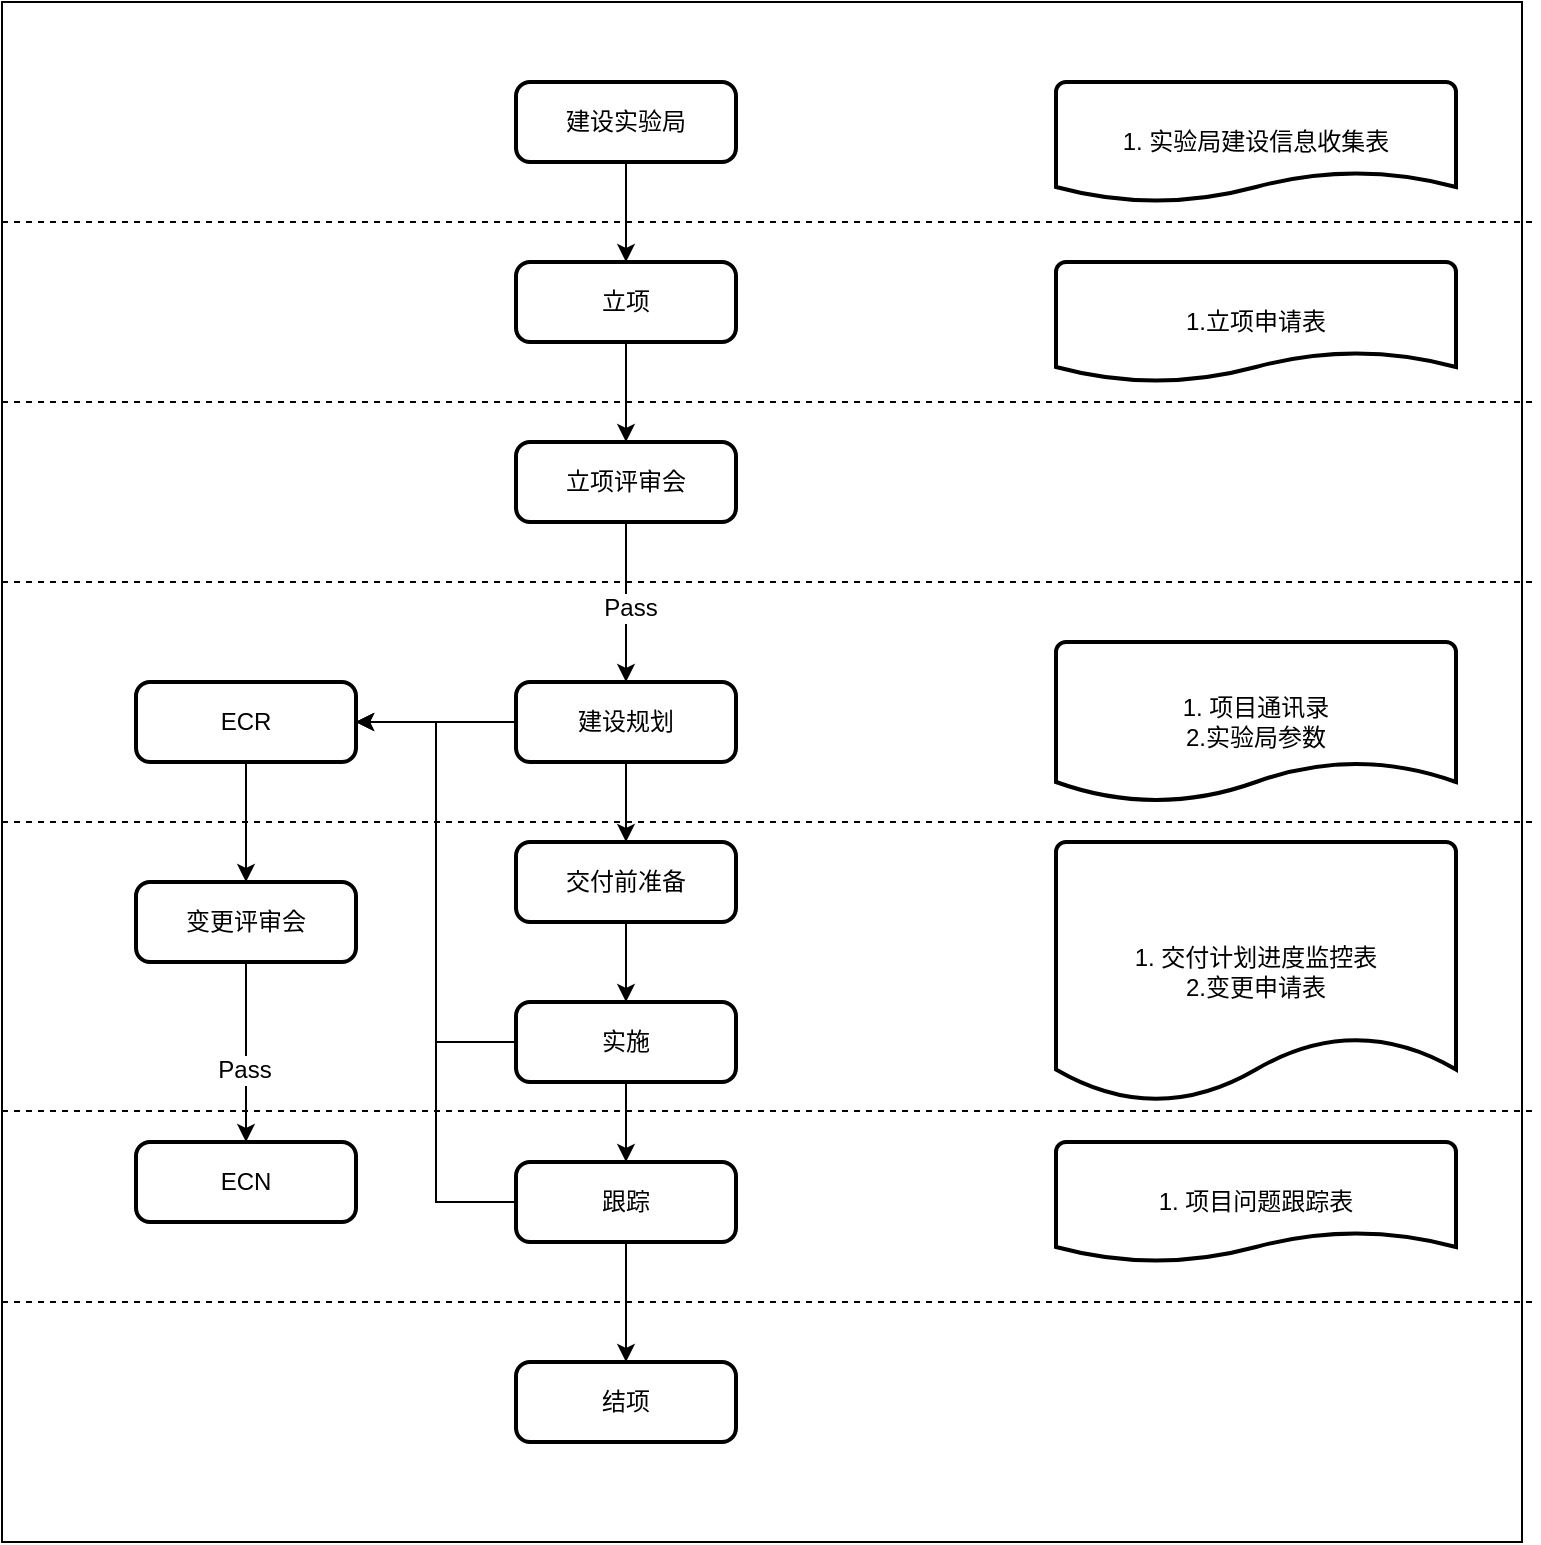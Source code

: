<mxfile version="12.1.8" type="github" pages="1">
  <diagram id="G7ptrgysDkBFTlQIhu0v" name="Page-1">
    <mxGraphModel dx="1107" dy="526" grid="1" gridSize="10" guides="1" tooltips="1" connect="1" arrows="1" fold="1" page="1" pageScale="1" pageWidth="827" pageHeight="1169" math="0" shadow="0">
      <root>
        <mxCell id="0"/>
        <mxCell id="1" parent="0"/>
        <mxCell id="4_KpAReZ8NmwnhRcS0Nw-40" value="" style="rounded=0;whiteSpace=wrap;html=1;" vertex="1" parent="1">
          <mxGeometry x="33" y="50" width="760" height="770" as="geometry"/>
        </mxCell>
        <mxCell id="4_KpAReZ8NmwnhRcS0Nw-11" style="edgeStyle=orthogonalEdgeStyle;rounded=0;orthogonalLoop=1;jettySize=auto;html=1;exitX=0.5;exitY=1;exitDx=0;exitDy=0;entryX=0.5;entryY=0;entryDx=0;entryDy=0;" edge="1" parent="1" source="4_KpAReZ8NmwnhRcS0Nw-3" target="4_KpAReZ8NmwnhRcS0Nw-9">
          <mxGeometry relative="1" as="geometry"/>
        </mxCell>
        <mxCell id="4_KpAReZ8NmwnhRcS0Nw-3" value="建设实验局" style="rounded=1;whiteSpace=wrap;html=1;absoluteArcSize=1;arcSize=14;strokeWidth=2;" vertex="1" parent="1">
          <mxGeometry x="290" y="90" width="110" height="40" as="geometry"/>
        </mxCell>
        <mxCell id="4_KpAReZ8NmwnhRcS0Nw-16" style="edgeStyle=orthogonalEdgeStyle;rounded=0;orthogonalLoop=1;jettySize=auto;html=1;exitX=0.5;exitY=1;exitDx=0;exitDy=0;" edge="1" parent="1" source="4_KpAReZ8NmwnhRcS0Nw-4" target="4_KpAReZ8NmwnhRcS0Nw-8">
          <mxGeometry relative="1" as="geometry"/>
        </mxCell>
        <mxCell id="4_KpAReZ8NmwnhRcS0Nw-39" style="edgeStyle=orthogonalEdgeStyle;rounded=0;orthogonalLoop=1;jettySize=auto;html=1;exitX=0;exitY=0.5;exitDx=0;exitDy=0;entryX=1;entryY=0.5;entryDx=0;entryDy=0;" edge="1" parent="1" source="4_KpAReZ8NmwnhRcS0Nw-4" target="4_KpAReZ8NmwnhRcS0Nw-18">
          <mxGeometry relative="1" as="geometry"/>
        </mxCell>
        <mxCell id="4_KpAReZ8NmwnhRcS0Nw-4" value="实施" style="rounded=1;whiteSpace=wrap;html=1;absoluteArcSize=1;arcSize=14;strokeWidth=2;" vertex="1" parent="1">
          <mxGeometry x="290" y="550" width="110" height="40" as="geometry"/>
        </mxCell>
        <mxCell id="4_KpAReZ8NmwnhRcS0Nw-14" style="edgeStyle=orthogonalEdgeStyle;rounded=0;orthogonalLoop=1;jettySize=auto;html=1;exitX=0.5;exitY=1;exitDx=0;exitDy=0;" edge="1" parent="1" source="4_KpAReZ8NmwnhRcS0Nw-5" target="4_KpAReZ8NmwnhRcS0Nw-7">
          <mxGeometry relative="1" as="geometry"/>
        </mxCell>
        <mxCell id="4_KpAReZ8NmwnhRcS0Nw-35" style="edgeStyle=orthogonalEdgeStyle;rounded=0;orthogonalLoop=1;jettySize=auto;html=1;exitX=0;exitY=0.5;exitDx=0;exitDy=0;entryX=1;entryY=0.5;entryDx=0;entryDy=0;" edge="1" parent="1" source="4_KpAReZ8NmwnhRcS0Nw-5" target="4_KpAReZ8NmwnhRcS0Nw-18">
          <mxGeometry relative="1" as="geometry"/>
        </mxCell>
        <mxCell id="4_KpAReZ8NmwnhRcS0Nw-5" value="建设规划" style="rounded=1;whiteSpace=wrap;html=1;absoluteArcSize=1;arcSize=14;strokeWidth=2;" vertex="1" parent="1">
          <mxGeometry x="290" y="390" width="110" height="40" as="geometry"/>
        </mxCell>
        <mxCell id="4_KpAReZ8NmwnhRcS0Nw-13" style="edgeStyle=orthogonalEdgeStyle;rounded=0;orthogonalLoop=1;jettySize=auto;html=1;exitX=0.5;exitY=1;exitDx=0;exitDy=0;entryX=0.5;entryY=0;entryDx=0;entryDy=0;" edge="1" parent="1" source="4_KpAReZ8NmwnhRcS0Nw-6" target="4_KpAReZ8NmwnhRcS0Nw-5">
          <mxGeometry relative="1" as="geometry">
            <Array as="points">
              <mxPoint x="345" y="300"/>
              <mxPoint x="345" y="300"/>
            </Array>
          </mxGeometry>
        </mxCell>
        <mxCell id="4_KpAReZ8NmwnhRcS0Nw-21" value="Pass" style="text;html=1;resizable=0;points=[];align=center;verticalAlign=middle;labelBackgroundColor=#ffffff;" vertex="1" connectable="0" parent="4_KpAReZ8NmwnhRcS0Nw-13">
          <mxGeometry x="0.25" y="2" relative="1" as="geometry">
            <mxPoint as="offset"/>
          </mxGeometry>
        </mxCell>
        <mxCell id="4_KpAReZ8NmwnhRcS0Nw-6" value="立项评审会" style="rounded=1;whiteSpace=wrap;html=1;absoluteArcSize=1;arcSize=14;strokeWidth=2;" vertex="1" parent="1">
          <mxGeometry x="290" y="270" width="110" height="40" as="geometry"/>
        </mxCell>
        <mxCell id="4_KpAReZ8NmwnhRcS0Nw-15" style="edgeStyle=orthogonalEdgeStyle;rounded=0;orthogonalLoop=1;jettySize=auto;html=1;exitX=0.5;exitY=1;exitDx=0;exitDy=0;entryX=0.5;entryY=0;entryDx=0;entryDy=0;" edge="1" parent="1" source="4_KpAReZ8NmwnhRcS0Nw-7" target="4_KpAReZ8NmwnhRcS0Nw-4">
          <mxGeometry relative="1" as="geometry"/>
        </mxCell>
        <mxCell id="4_KpAReZ8NmwnhRcS0Nw-7" value="交付前准备" style="rounded=1;whiteSpace=wrap;html=1;absoluteArcSize=1;arcSize=14;strokeWidth=2;" vertex="1" parent="1">
          <mxGeometry x="290" y="470" width="110" height="40" as="geometry"/>
        </mxCell>
        <mxCell id="4_KpAReZ8NmwnhRcS0Nw-17" style="edgeStyle=orthogonalEdgeStyle;rounded=0;orthogonalLoop=1;jettySize=auto;html=1;exitX=0.5;exitY=1;exitDx=0;exitDy=0;entryX=0.5;entryY=0;entryDx=0;entryDy=0;" edge="1" parent="1" source="4_KpAReZ8NmwnhRcS0Nw-8" target="4_KpAReZ8NmwnhRcS0Nw-10">
          <mxGeometry relative="1" as="geometry"/>
        </mxCell>
        <mxCell id="4_KpAReZ8NmwnhRcS0Nw-38" style="edgeStyle=orthogonalEdgeStyle;rounded=0;orthogonalLoop=1;jettySize=auto;html=1;exitX=0;exitY=0.5;exitDx=0;exitDy=0;entryX=1;entryY=0.5;entryDx=0;entryDy=0;" edge="1" parent="1" source="4_KpAReZ8NmwnhRcS0Nw-8" target="4_KpAReZ8NmwnhRcS0Nw-18">
          <mxGeometry relative="1" as="geometry"/>
        </mxCell>
        <mxCell id="4_KpAReZ8NmwnhRcS0Nw-8" value="跟踪" style="rounded=1;whiteSpace=wrap;html=1;absoluteArcSize=1;arcSize=14;strokeWidth=2;" vertex="1" parent="1">
          <mxGeometry x="290" y="630" width="110" height="40" as="geometry"/>
        </mxCell>
        <mxCell id="4_KpAReZ8NmwnhRcS0Nw-12" style="edgeStyle=orthogonalEdgeStyle;rounded=0;orthogonalLoop=1;jettySize=auto;html=1;exitX=0.5;exitY=1;exitDx=0;exitDy=0;entryX=0.5;entryY=0;entryDx=0;entryDy=0;" edge="1" parent="1" source="4_KpAReZ8NmwnhRcS0Nw-9" target="4_KpAReZ8NmwnhRcS0Nw-6">
          <mxGeometry relative="1" as="geometry"/>
        </mxCell>
        <mxCell id="4_KpAReZ8NmwnhRcS0Nw-9" value="立项" style="rounded=1;whiteSpace=wrap;html=1;absoluteArcSize=1;arcSize=14;strokeWidth=2;" vertex="1" parent="1">
          <mxGeometry x="290" y="180" width="110" height="40" as="geometry"/>
        </mxCell>
        <mxCell id="4_KpAReZ8NmwnhRcS0Nw-10" value="结项" style="rounded=1;whiteSpace=wrap;html=1;absoluteArcSize=1;arcSize=14;strokeWidth=2;" vertex="1" parent="1">
          <mxGeometry x="290" y="730" width="110" height="40" as="geometry"/>
        </mxCell>
        <mxCell id="4_KpAReZ8NmwnhRcS0Nw-26" style="edgeStyle=orthogonalEdgeStyle;rounded=0;orthogonalLoop=1;jettySize=auto;html=1;exitX=0.5;exitY=1;exitDx=0;exitDy=0;entryX=0.5;entryY=0;entryDx=0;entryDy=0;" edge="1" parent="1" source="4_KpAReZ8NmwnhRcS0Nw-18" target="4_KpAReZ8NmwnhRcS0Nw-19">
          <mxGeometry relative="1" as="geometry"/>
        </mxCell>
        <mxCell id="4_KpAReZ8NmwnhRcS0Nw-18" value="ECR" style="rounded=1;whiteSpace=wrap;html=1;absoluteArcSize=1;arcSize=14;strokeWidth=2;" vertex="1" parent="1">
          <mxGeometry x="100" y="390" width="110" height="40" as="geometry"/>
        </mxCell>
        <mxCell id="4_KpAReZ8NmwnhRcS0Nw-27" style="edgeStyle=orthogonalEdgeStyle;rounded=0;orthogonalLoop=1;jettySize=auto;html=1;exitX=0.5;exitY=1;exitDx=0;exitDy=0;entryX=0.5;entryY=0;entryDx=0;entryDy=0;" edge="1" parent="1" source="4_KpAReZ8NmwnhRcS0Nw-19" target="4_KpAReZ8NmwnhRcS0Nw-20">
          <mxGeometry relative="1" as="geometry"/>
        </mxCell>
        <mxCell id="4_KpAReZ8NmwnhRcS0Nw-28" value="Pass" style="text;html=1;resizable=0;points=[];align=center;verticalAlign=middle;labelBackgroundColor=#ffffff;" vertex="1" connectable="0" parent="4_KpAReZ8NmwnhRcS0Nw-27">
          <mxGeometry x="0.2" y="-1" relative="1" as="geometry">
            <mxPoint as="offset"/>
          </mxGeometry>
        </mxCell>
        <mxCell id="4_KpAReZ8NmwnhRcS0Nw-19" value="变更评审会" style="rounded=1;whiteSpace=wrap;html=1;absoluteArcSize=1;arcSize=14;strokeWidth=2;" vertex="1" parent="1">
          <mxGeometry x="100" y="490" width="110" height="40" as="geometry"/>
        </mxCell>
        <mxCell id="4_KpAReZ8NmwnhRcS0Nw-20" value="ECN" style="rounded=1;whiteSpace=wrap;html=1;absoluteArcSize=1;arcSize=14;strokeWidth=2;" vertex="1" parent="1">
          <mxGeometry x="100" y="620" width="110" height="40" as="geometry"/>
        </mxCell>
        <mxCell id="4_KpAReZ8NmwnhRcS0Nw-30" value="1.立项申请表" style="strokeWidth=2;html=1;shape=mxgraph.flowchart.document2;whiteSpace=wrap;size=0.25;" vertex="1" parent="1">
          <mxGeometry x="560" y="180" width="200" height="60" as="geometry"/>
        </mxCell>
        <mxCell id="4_KpAReZ8NmwnhRcS0Nw-31" value="1. 项目通讯录&lt;br&gt;2.实验局参数" style="strokeWidth=2;html=1;shape=mxgraph.flowchart.document2;whiteSpace=wrap;size=0.25;" vertex="1" parent="1">
          <mxGeometry x="560" y="370" width="200" height="80" as="geometry"/>
        </mxCell>
        <mxCell id="4_KpAReZ8NmwnhRcS0Nw-33" value="1. 交付计划进度监控表&lt;br&gt;2.变更申请表" style="strokeWidth=2;html=1;shape=mxgraph.flowchart.document2;whiteSpace=wrap;size=0.25;" vertex="1" parent="1">
          <mxGeometry x="560" y="470" width="200" height="130" as="geometry"/>
        </mxCell>
        <mxCell id="4_KpAReZ8NmwnhRcS0Nw-34" value="1. 项目问题跟踪表" style="strokeWidth=2;html=1;shape=mxgraph.flowchart.document2;whiteSpace=wrap;size=0.25;" vertex="1" parent="1">
          <mxGeometry x="560" y="620" width="200" height="60" as="geometry"/>
        </mxCell>
        <mxCell id="4_KpAReZ8NmwnhRcS0Nw-29" value="1. 实验局建设信息收集表" style="strokeWidth=2;html=1;shape=mxgraph.flowchart.document2;whiteSpace=wrap;size=0.25;" vertex="1" parent="1">
          <mxGeometry x="560" y="90" width="200" height="60" as="geometry"/>
        </mxCell>
        <mxCell id="4_KpAReZ8NmwnhRcS0Nw-44" value="" style="endArrow=none;dashed=1;html=1;" edge="1" parent="1">
          <mxGeometry width="50" height="50" relative="1" as="geometry">
            <mxPoint x="33" y="160" as="sourcePoint"/>
            <mxPoint x="800" y="160" as="targetPoint"/>
            <Array as="points"/>
          </mxGeometry>
        </mxCell>
        <mxCell id="4_KpAReZ8NmwnhRcS0Nw-45" value="" style="endArrow=none;dashed=1;html=1;" edge="1" parent="1">
          <mxGeometry width="50" height="50" relative="1" as="geometry">
            <mxPoint x="33" y="250" as="sourcePoint"/>
            <mxPoint x="800" y="250" as="targetPoint"/>
            <Array as="points"/>
          </mxGeometry>
        </mxCell>
        <mxCell id="4_KpAReZ8NmwnhRcS0Nw-46" value="" style="endArrow=none;dashed=1;html=1;" edge="1" parent="1">
          <mxGeometry width="50" height="50" relative="1" as="geometry">
            <mxPoint x="33" y="340" as="sourcePoint"/>
            <mxPoint x="800" y="340" as="targetPoint"/>
            <Array as="points"/>
          </mxGeometry>
        </mxCell>
        <mxCell id="4_KpAReZ8NmwnhRcS0Nw-47" value="" style="endArrow=none;dashed=1;html=1;" edge="1" parent="1">
          <mxGeometry width="50" height="50" relative="1" as="geometry">
            <mxPoint x="33" y="460" as="sourcePoint"/>
            <mxPoint x="800" y="460" as="targetPoint"/>
            <Array as="points"/>
          </mxGeometry>
        </mxCell>
        <mxCell id="4_KpAReZ8NmwnhRcS0Nw-48" value="" style="endArrow=none;dashed=1;html=1;" edge="1" parent="1">
          <mxGeometry width="50" height="50" relative="1" as="geometry">
            <mxPoint x="33" y="604.5" as="sourcePoint"/>
            <mxPoint x="800" y="604.5" as="targetPoint"/>
            <Array as="points"/>
          </mxGeometry>
        </mxCell>
        <mxCell id="4_KpAReZ8NmwnhRcS0Nw-49" value="" style="endArrow=none;dashed=1;html=1;" edge="1" parent="1">
          <mxGeometry width="50" height="50" relative="1" as="geometry">
            <mxPoint x="33" y="700" as="sourcePoint"/>
            <mxPoint x="800" y="700" as="targetPoint"/>
            <Array as="points"/>
          </mxGeometry>
        </mxCell>
      </root>
    </mxGraphModel>
  </diagram>
</mxfile>
